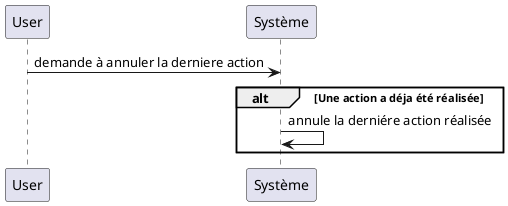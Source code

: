 @startuml

User->Système : demande à annuler la derniere action
alt Une action a déja été réalisée 
Système -> Système : annule la derniére action réalisée
end



@enduml
